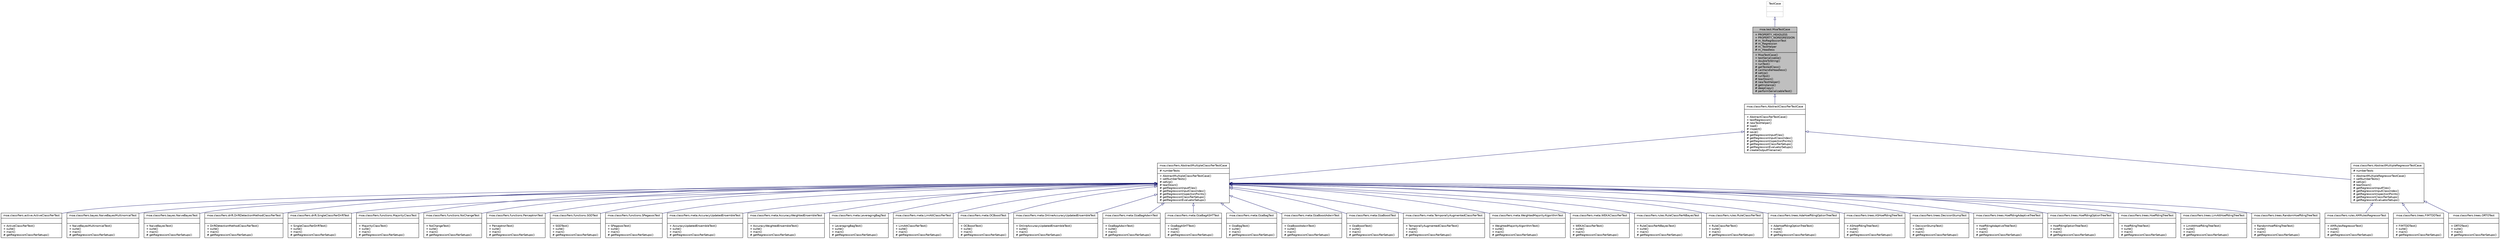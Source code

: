 digraph G
{
  edge [fontname="Helvetica",fontsize="10",labelfontname="Helvetica",labelfontsize="10"];
  node [fontname="Helvetica",fontsize="10",shape=record];
  Node1 [label="{moa.test.MoaTestCase\n|+ PROPERTY_HEADLESS\l+ PROPERTY_NOREGRESSION\l# m_NoRegressionTest\l# m_Regression\l# m_TestHelper\l# m_Headless\l|+ MoaTestCase()\l+ testSerializable()\l+ doubleToString()\l+ runTest()\l# getTestedClass()\l# canHandleHeadless()\l# setUp()\l# runTest()\l# tearDown()\l# newTestHelper()\l# getInstance()\l# deepCopy()\l# performSerializableTest()\l}",height=0.2,width=0.4,color="black", fillcolor="grey75", style="filled" fontcolor="black"];
  Node2 -> Node1 [dir=back,color="midnightblue",fontsize="10",style="solid",arrowtail="empty",fontname="Helvetica"];
  Node2 [label="{TestCase\n||}",height=0.2,width=0.4,color="grey75", fillcolor="white", style="filled"];
  Node1 -> Node3 [dir=back,color="midnightblue",fontsize="10",style="solid",arrowtail="empty",fontname="Helvetica"];
  Node3 [label="{moa.classifiers.AbstractClassifierTestCase\n||+ AbstractClassifierTestCase()\l+ testRegression()\l# newTestHelper()\l# load()\l# inspect()\l# save()\l# getRegressionInputFiles()\l# getRegressionInputClassIndex()\l# getRegressionInspectionPoints()\l# getRegressionClassifierSetups()\l# getRegressionEvaluatorSetups()\l# createOutputFilename()\l}",height=0.2,width=0.4,color="black", fillcolor="white", style="filled",URL="$classmoa_1_1classifiers_1_1AbstractClassifierTestCase.html",tooltip="Ancestor for all classifier test cases."];
  Node3 -> Node4 [dir=back,color="midnightblue",fontsize="10",style="solid",arrowtail="empty",fontname="Helvetica"];
  Node4 [label="{moa.classifiers.AbstractMultipleClassifierTestCase\n|# numberTests\l|+ AbstractMultipleClassifierTestCase()\l+ setNumberTests()\l# setUp()\l# tearDown()\l# getRegressionInputFiles()\l# getRegressionInputClassIndex()\l# getRegressionInspectionPoints()\l# getRegressionClassifierSetups()\l# getRegressionEvaluatorSetups()\l}",height=0.2,width=0.4,color="black", fillcolor="white", style="filled",URL="$classmoa_1_1classifiers_1_1AbstractMultipleClassifierTestCase.html",tooltip="Ancestor that defines a setting to test a classifier several times with different..."];
  Node4 -> Node5 [dir=back,color="midnightblue",fontsize="10",style="solid",arrowtail="empty",fontname="Helvetica"];
  Node5 [label="{moa.classifiers.active.ActiveClassifierTest\n||+ ActiveClassifierTest()\l+ suite()\l+ main()\l# getRegressionClassifierSetups()\l}",height=0.2,width=0.4,color="black", fillcolor="white", style="filled",URL="$classmoa_1_1classifiers_1_1active_1_1ActiveClassifierTest.html",tooltip="Tests the ActiveClassifier classifier."];
  Node4 -> Node6 [dir=back,color="midnightblue",fontsize="10",style="solid",arrowtail="empty",fontname="Helvetica"];
  Node6 [label="{moa.classifiers.bayes.NaiveBayesMultinomialTest\n||+ NaiveBayesMultinomialTest()\l+ suite()\l+ main()\l# getRegressionClassifierSetups()\l}",height=0.2,width=0.4,color="black", fillcolor="white", style="filled",URL="$classmoa_1_1classifiers_1_1bayes_1_1NaiveBayesMultinomialTest.html",tooltip="Tests the NaiveBayesMultinomial classifier."];
  Node4 -> Node7 [dir=back,color="midnightblue",fontsize="10",style="solid",arrowtail="empty",fontname="Helvetica"];
  Node7 [label="{moa.classifiers.bayes.NaiveBayesTest\n||+ NaiveBayesTest()\l+ suite()\l+ main()\l# getRegressionClassifierSetups()\l}",height=0.2,width=0.4,color="black", fillcolor="white", style="filled",URL="$classmoa_1_1classifiers_1_1bayes_1_1NaiveBayesTest.html",tooltip="Tests the NaiveBayes classifier."];
  Node4 -> Node8 [dir=back,color="midnightblue",fontsize="10",style="solid",arrowtail="empty",fontname="Helvetica"];
  Node8 [label="{moa.classifiers.drift.DriftDetectionMethodClassifierTest\n||+ DriftDetectionMethodClassifierTest()\l+ suite()\l+ main()\l# getRegressionClassifierSetups()\l}",height=0.2,width=0.4,color="black", fillcolor="white", style="filled",URL="$classmoa_1_1classifiers_1_1drift_1_1DriftDetectionMethodClassifierTest.html",tooltip="Tests the DriftDetectionMethodClassifier classifier."];
  Node4 -> Node9 [dir=back,color="midnightblue",fontsize="10",style="solid",arrowtail="empty",fontname="Helvetica"];
  Node9 [label="{moa.classifiers.drift.SingleClassifierDriftTest\n||+ SingleClassifierDriftTest()\l+ suite()\l+ main()\l# getRegressionClassifierSetups()\l}",height=0.2,width=0.4,color="black", fillcolor="white", style="filled",URL="$classmoa_1_1classifiers_1_1drift_1_1SingleClassifierDriftTest.html",tooltip="Tests the SingleClassifierDrift classifier."];
  Node4 -> Node10 [dir=back,color="midnightblue",fontsize="10",style="solid",arrowtail="empty",fontname="Helvetica"];
  Node10 [label="{moa.classifiers.functions.MajorityClassTest\n||+ MajorityClassTest()\l+ suite()\l+ main()\l# getRegressionClassifierSetups()\l}",height=0.2,width=0.4,color="black", fillcolor="white", style="filled",URL="$classmoa_1_1classifiers_1_1functions_1_1MajorityClassTest.html",tooltip="Tests the MajorityClass classifier."];
  Node4 -> Node11 [dir=back,color="midnightblue",fontsize="10",style="solid",arrowtail="empty",fontname="Helvetica"];
  Node11 [label="{moa.classifiers.functions.NoChangeTest\n||+ NoChangeTest()\l+ suite()\l+ main()\l# getRegressionClassifierSetups()\l}",height=0.2,width=0.4,color="black", fillcolor="white", style="filled",URL="$classmoa_1_1classifiers_1_1functions_1_1NoChangeTest.html",tooltip="Tests the NoChange classifier."];
  Node4 -> Node12 [dir=back,color="midnightblue",fontsize="10",style="solid",arrowtail="empty",fontname="Helvetica"];
  Node12 [label="{moa.classifiers.functions.PerceptronTest\n||+ PerceptronTest()\l+ suite()\l+ main()\l# getRegressionClassifierSetups()\l}",height=0.2,width=0.4,color="black", fillcolor="white", style="filled",URL="$classmoa_1_1classifiers_1_1functions_1_1PerceptronTest.html",tooltip="Tests the Perceptron classifier."];
  Node4 -> Node13 [dir=back,color="midnightblue",fontsize="10",style="solid",arrowtail="empty",fontname="Helvetica"];
  Node13 [label="{moa.classifiers.functions.SGDTest\n||+ SGDTest()\l+ suite()\l+ main()\l# getRegressionClassifierSetups()\l}",height=0.2,width=0.4,color="black", fillcolor="white", style="filled",URL="$classmoa_1_1classifiers_1_1functions_1_1SGDTest.html",tooltip="Tests the SGD classifier."];
  Node4 -> Node14 [dir=back,color="midnightblue",fontsize="10",style="solid",arrowtail="empty",fontname="Helvetica"];
  Node14 [label="{moa.classifiers.functions.SPegasosTest\n||+ SPegasosTest()\l+ suite()\l+ main()\l# getRegressionClassifierSetups()\l}",height=0.2,width=0.4,color="black", fillcolor="white", style="filled",URL="$classmoa_1_1classifiers_1_1functions_1_1SPegasosTest.html",tooltip="Tests the SPegasos classifier."];
  Node4 -> Node15 [dir=back,color="midnightblue",fontsize="10",style="solid",arrowtail="empty",fontname="Helvetica"];
  Node15 [label="{moa.classifiers.meta.AccuracyUpdatedEnsembleTest\n||+ AccuracyUpdatedEnsembleTest()\l+ suite()\l+ main()\l# getRegressionClassifierSetups()\l}",height=0.2,width=0.4,color="black", fillcolor="white", style="filled",URL="$classmoa_1_1classifiers_1_1meta_1_1AccuracyUpdatedEnsembleTest.html",tooltip="Tests the AccuracyUpdatedEnsemble classifier."];
  Node4 -> Node16 [dir=back,color="midnightblue",fontsize="10",style="solid",arrowtail="empty",fontname="Helvetica"];
  Node16 [label="{moa.classifiers.meta.AccuracyWeightedEnsembleTest\n||+ AccuracyWeightedEnsembleTest()\l+ suite()\l+ main()\l# getRegressionClassifierSetups()\l}",height=0.2,width=0.4,color="black", fillcolor="white", style="filled",URL="$classmoa_1_1classifiers_1_1meta_1_1AccuracyWeightedEnsembleTest.html",tooltip="Tests the AccuracyWeightedEnsemble classifier."];
  Node4 -> Node17 [dir=back,color="midnightblue",fontsize="10",style="solid",arrowtail="empty",fontname="Helvetica"];
  Node17 [label="{moa.classifiers.meta.LeveragingBagTest\n||+ LeveragingBagTest()\l+ suite()\l+ main()\l# getRegressionClassifierSetups()\l}",height=0.2,width=0.4,color="black", fillcolor="white", style="filled",URL="$classmoa_1_1classifiers_1_1meta_1_1LeveragingBagTest.html",tooltip="Tests the LeveragingBag classifier."];
  Node4 -> Node18 [dir=back,color="midnightblue",fontsize="10",style="solid",arrowtail="empty",fontname="Helvetica"];
  Node18 [label="{moa.classifiers.meta.LimAttClassifierTest\n||+ LimAttClassifierTest()\l+ suite()\l+ main()\l# getRegressionClassifierSetups()\l}",height=0.2,width=0.4,color="black", fillcolor="white", style="filled",URL="$classmoa_1_1classifiers_1_1meta_1_1LimAttClassifierTest.html",tooltip="Tests the LimAttClassifier classifier."];
  Node4 -> Node19 [dir=back,color="midnightblue",fontsize="10",style="solid",arrowtail="empty",fontname="Helvetica"];
  Node19 [label="{moa.classifiers.meta.OCBoostTest\n||+ OCBoostTest()\l+ suite()\l+ main()\l# getRegressionClassifierSetups()\l}",height=0.2,width=0.4,color="black", fillcolor="white", style="filled",URL="$classmoa_1_1classifiers_1_1meta_1_1OCBoostTest.html",tooltip="Tests the OCBoost classifier."];
  Node4 -> Node20 [dir=back,color="midnightblue",fontsize="10",style="solid",arrowtail="empty",fontname="Helvetica"];
  Node20 [label="{moa.classifiers.meta.OnlineAccuracyUpdatedEnsembleTest\n||+ OnlineAccuracyUpdatedEnsembleTest()\l+ suite()\l+ main()\l# getRegressionClassifierSetups()\l}",height=0.2,width=0.4,color="black", fillcolor="white", style="filled",URL="$classmoa_1_1classifiers_1_1meta_1_1OnlineAccuracyUpdatedEnsembleTest.html",tooltip="Tests the OnlineAccuracyUpdatedEnsemble classifier."];
  Node4 -> Node21 [dir=back,color="midnightblue",fontsize="10",style="solid",arrowtail="empty",fontname="Helvetica"];
  Node21 [label="{moa.classifiers.meta.OzaBagAdwinTest\n||+ OzaBagAdwinTest()\l+ suite()\l+ main()\l# getRegressionClassifierSetups()\l}",height=0.2,width=0.4,color="black", fillcolor="white", style="filled",URL="$classmoa_1_1classifiers_1_1meta_1_1OzaBagAdwinTest.html",tooltip="Tests the OzaBagAdwin classifier."];
  Node4 -> Node22 [dir=back,color="midnightblue",fontsize="10",style="solid",arrowtail="empty",fontname="Helvetica"];
  Node22 [label="{moa.classifiers.meta.OzaBagASHTTest\n||+ OzaBagASHTTest()\l+ suite()\l+ main()\l# getRegressionClassifierSetups()\l}",height=0.2,width=0.4,color="black", fillcolor="white", style="filled",URL="$classmoa_1_1classifiers_1_1meta_1_1OzaBagASHTTest.html",tooltip="Tests the OzaBagASHT classifier."];
  Node4 -> Node23 [dir=back,color="midnightblue",fontsize="10",style="solid",arrowtail="empty",fontname="Helvetica"];
  Node23 [label="{moa.classifiers.meta.OzaBagTest\n||+ OzaBagTest()\l+ suite()\l+ main()\l# getRegressionClassifierSetups()\l}",height=0.2,width=0.4,color="black", fillcolor="white", style="filled",URL="$classmoa_1_1classifiers_1_1meta_1_1OzaBagTest.html",tooltip="Tests the OzaBag classifier."];
  Node4 -> Node24 [dir=back,color="midnightblue",fontsize="10",style="solid",arrowtail="empty",fontname="Helvetica"];
  Node24 [label="{moa.classifiers.meta.OzaBoostAdwinTest\n||+ OzaBoostAdwinTest()\l+ suite()\l+ main()\l# getRegressionClassifierSetups()\l}",height=0.2,width=0.4,color="black", fillcolor="white", style="filled",URL="$classmoa_1_1classifiers_1_1meta_1_1OzaBoostAdwinTest.html",tooltip="Tests the OzaBoostAdwin classifier."];
  Node4 -> Node25 [dir=back,color="midnightblue",fontsize="10",style="solid",arrowtail="empty",fontname="Helvetica"];
  Node25 [label="{moa.classifiers.meta.OzaBoostTest\n||+ OzaBoostTest()\l+ suite()\l+ main()\l# getRegressionClassifierSetups()\l}",height=0.2,width=0.4,color="black", fillcolor="white", style="filled",URL="$classmoa_1_1classifiers_1_1meta_1_1OzaBoostTest.html",tooltip="Tests the OzaBoost classifier."];
  Node4 -> Node26 [dir=back,color="midnightblue",fontsize="10",style="solid",arrowtail="empty",fontname="Helvetica"];
  Node26 [label="{moa.classifiers.meta.TemporallyAugmentedClassifierTest\n||+ TemporallyAugmentedClassifierTest()\l+ suite()\l+ main()\l# getRegressionClassifierSetups()\l}",height=0.2,width=0.4,color="black", fillcolor="white", style="filled",URL="$classmoa_1_1classifiers_1_1meta_1_1TemporallyAugmentedClassifierTest.html",tooltip="Tests the TemporallyAugmentedClassifier classifier."];
  Node4 -> Node27 [dir=back,color="midnightblue",fontsize="10",style="solid",arrowtail="empty",fontname="Helvetica"];
  Node27 [label="{moa.classifiers.meta.WeightedMajorityAlgorithmTest\n||+ WeightedMajorityAlgorithmTest()\l+ suite()\l+ main()\l# getRegressionClassifierSetups()\l}",height=0.2,width=0.4,color="black", fillcolor="white", style="filled",URL="$classmoa_1_1classifiers_1_1meta_1_1WeightedMajorityAlgorithmTest.html",tooltip="Tests the WeightedMajorityAlgorithm classifier."];
  Node4 -> Node28 [dir=back,color="midnightblue",fontsize="10",style="solid",arrowtail="empty",fontname="Helvetica"];
  Node28 [label="{moa.classifiers.meta.WEKAClassifierTest\n||+ WEKAClassifierTest()\l+ suite()\l+ main()\l# getRegressionClassifierSetups()\l}",height=0.2,width=0.4,color="black", fillcolor="white", style="filled",URL="$classmoa_1_1classifiers_1_1meta_1_1WEKAClassifierTest.html",tooltip="Tests the WEKAClassifier classifier."];
  Node4 -> Node29 [dir=back,color="midnightblue",fontsize="10",style="solid",arrowtail="empty",fontname="Helvetica"];
  Node29 [label="{moa.classifiers.rules.RuleClassifierNBayesTest\n||+ RuleClassifierNBayesTest()\l+ suite()\l+ main()\l# getRegressionClassifierSetups()\l}",height=0.2,width=0.4,color="black", fillcolor="white", style="filled",URL="$classmoa_1_1classifiers_1_1rules_1_1RuleClassifierNBayesTest.html",tooltip="Tests the RuleClassifierNBayes classifier."];
  Node4 -> Node30 [dir=back,color="midnightblue",fontsize="10",style="solid",arrowtail="empty",fontname="Helvetica"];
  Node30 [label="{moa.classifiers.rules.RuleClassifierTest\n||+ RuleClassifierTest()\l+ suite()\l+ main()\l# getRegressionClassifierSetups()\l}",height=0.2,width=0.4,color="black", fillcolor="white", style="filled",URL="$classmoa_1_1classifiers_1_1rules_1_1RuleClassifierTest.html",tooltip="Tests the RuleClassifier classifier."];
  Node4 -> Node31 [dir=back,color="midnightblue",fontsize="10",style="solid",arrowtail="empty",fontname="Helvetica"];
  Node31 [label="{moa.classifiers.trees.AdaHoeffdingOptionTreeTest\n||+ AdaHoeffdingOptionTreeTest()\l+ suite()\l+ main()\l# getRegressionClassifierSetups()\l}",height=0.2,width=0.4,color="black", fillcolor="white", style="filled",URL="$classmoa_1_1classifiers_1_1trees_1_1AdaHoeffdingOptionTreeTest.html",tooltip="Tests the AdaHoeffdingOptionTree classifier."];
  Node4 -> Node32 [dir=back,color="midnightblue",fontsize="10",style="solid",arrowtail="empty",fontname="Helvetica"];
  Node32 [label="{moa.classifiers.trees.ASHoeffdingTreeTest\n||+ ASHoeffdingTreeTest()\l+ suite()\l+ main()\l# getRegressionClassifierSetups()\l}",height=0.2,width=0.4,color="black", fillcolor="white", style="filled",URL="$classmoa_1_1classifiers_1_1trees_1_1ASHoeffdingTreeTest.html",tooltip="Tests the ASHoeffdingTree classifier."];
  Node4 -> Node33 [dir=back,color="midnightblue",fontsize="10",style="solid",arrowtail="empty",fontname="Helvetica"];
  Node33 [label="{moa.classifiers.trees.DecisionStumpTest\n||+ DecisionStumpTest()\l+ suite()\l+ main()\l# getRegressionClassifierSetups()\l}",height=0.2,width=0.4,color="black", fillcolor="white", style="filled",URL="$classmoa_1_1classifiers_1_1trees_1_1DecisionStumpTest.html",tooltip="Tests the DecisionStump classifier."];
  Node4 -> Node34 [dir=back,color="midnightblue",fontsize="10",style="solid",arrowtail="empty",fontname="Helvetica"];
  Node34 [label="{moa.classifiers.trees.HoeffdingAdaptiveTreeTest\n||+ HoeffdingAdaptiveTreeTest()\l+ suite()\l+ main()\l# getRegressionClassifierSetups()\l}",height=0.2,width=0.4,color="black", fillcolor="white", style="filled",URL="$classmoa_1_1classifiers_1_1trees_1_1HoeffdingAdaptiveTreeTest.html",tooltip="Tests the HoeffdingAdaptiveTree classifier."];
  Node4 -> Node35 [dir=back,color="midnightblue",fontsize="10",style="solid",arrowtail="empty",fontname="Helvetica"];
  Node35 [label="{moa.classifiers.trees.HoeffdingOptionTreeTest\n||+ HoeffdingOptionTreeTest()\l+ suite()\l+ main()\l# getRegressionClassifierSetups()\l}",height=0.2,width=0.4,color="black", fillcolor="white", style="filled",URL="$classmoa_1_1classifiers_1_1trees_1_1HoeffdingOptionTreeTest.html",tooltip="Tests the HoeffdingOptionTree classifier."];
  Node4 -> Node36 [dir=back,color="midnightblue",fontsize="10",style="solid",arrowtail="empty",fontname="Helvetica"];
  Node36 [label="{moa.classifiers.trees.HoeffdingTreeTest\n||+ HoeffdingTreeTest()\l+ suite()\l+ main()\l# getRegressionClassifierSetups()\l}",height=0.2,width=0.4,color="black", fillcolor="white", style="filled",URL="$classmoa_1_1classifiers_1_1trees_1_1HoeffdingTreeTest.html",tooltip="Tests the HoeffdingTree classifier."];
  Node4 -> Node37 [dir=back,color="midnightblue",fontsize="10",style="solid",arrowtail="empty",fontname="Helvetica"];
  Node37 [label="{moa.classifiers.trees.LimAttHoeffdingTreeTest\n||+ LimAttHoeffdingTreeTest()\l+ suite()\l+ main()\l# getRegressionClassifierSetups()\l}",height=0.2,width=0.4,color="black", fillcolor="white", style="filled",URL="$classmoa_1_1classifiers_1_1trees_1_1LimAttHoeffdingTreeTest.html",tooltip="Tests the LimAttHoeffdingTree classifier."];
  Node4 -> Node38 [dir=back,color="midnightblue",fontsize="10",style="solid",arrowtail="empty",fontname="Helvetica"];
  Node38 [label="{moa.classifiers.trees.RandomHoeffdingTreeTest\n||+ RandomHoeffdingTreeTest()\l+ suite()\l+ main()\l# getRegressionClassifierSetups()\l}",height=0.2,width=0.4,color="black", fillcolor="white", style="filled",URL="$classmoa_1_1classifiers_1_1trees_1_1RandomHoeffdingTreeTest.html",tooltip="Tests the RandomHoeffdingTree classifier."];
  Node3 -> Node39 [dir=back,color="midnightblue",fontsize="10",style="solid",arrowtail="empty",fontname="Helvetica"];
  Node39 [label="{moa.classifiers.AbstractMultipleRegressorTestCase\n|# numberTests\l|+ AbstractMultipleRegressorTestCase()\l+ setNumberTests()\l# setUp()\l# tearDown()\l# getRegressionInputFiles()\l# getRegressionInputClassIndex()\l# getRegressionInspectionPoints()\l# getRegressionClassifierSetups()\l# getRegressionEvaluatorSetups()\l}",height=0.2,width=0.4,color="black", fillcolor="white", style="filled",URL="$classmoa_1_1classifiers_1_1AbstractMultipleRegressorTestCase.html",tooltip="Ancestor that defines a setting to test a classifier several times with different..."];
  Node39 -> Node40 [dir=back,color="midnightblue",fontsize="10",style="solid",arrowtail="empty",fontname="Helvetica"];
  Node40 [label="{moa.classifiers.rules.AMRulesRegressorTest\n||+ AMRulesRegressorTest()\l+ suite()\l+ main()\l# getRegressionClassifierSetups()\l}",height=0.2,width=0.4,color="black", fillcolor="white", style="filled",URL="$classmoa_1_1classifiers_1_1rules_1_1AMRulesRegressorTest.html",tooltip="Tests the AMRulesRegressor classifier."];
  Node39 -> Node41 [dir=back,color="midnightblue",fontsize="10",style="solid",arrowtail="empty",fontname="Helvetica"];
  Node41 [label="{moa.classifiers.trees.FIMTDDTest\n||+ FIMTDDTest()\l+ suite()\l+ main()\l# getRegressionClassifierSetups()\l}",height=0.2,width=0.4,color="black", fillcolor="white", style="filled",URL="$classmoa_1_1classifiers_1_1trees_1_1FIMTDDTest.html",tooltip="Tests the FIMTDD classifier."];
  Node39 -> Node42 [dir=back,color="midnightblue",fontsize="10",style="solid",arrowtail="empty",fontname="Helvetica"];
  Node42 [label="{moa.classifiers.trees.ORTOTest\n||+ ORTOTest()\l+ suite()\l+ main()\l# getRegressionClassifierSetups()\l}",height=0.2,width=0.4,color="black", fillcolor="white", style="filled",URL="$classmoa_1_1classifiers_1_1trees_1_1ORTOTest.html",tooltip="Tests the ORTO classifier."];
}
